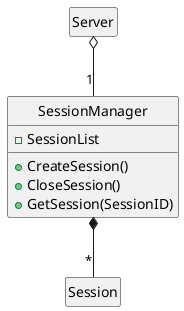 @startuml
hide circle
hide empty members

class "Server" as sqs
class "SessionManager" as sqs_se_m{
	-SessionList
	+CreateSession()
	+CloseSession()
	+GetSession(SessionID)
	}
class "Session" as sqs_se


sqs o-- "1" sqs_se_m 
sqs_se_m *-- "*" sqs_se


@enduml